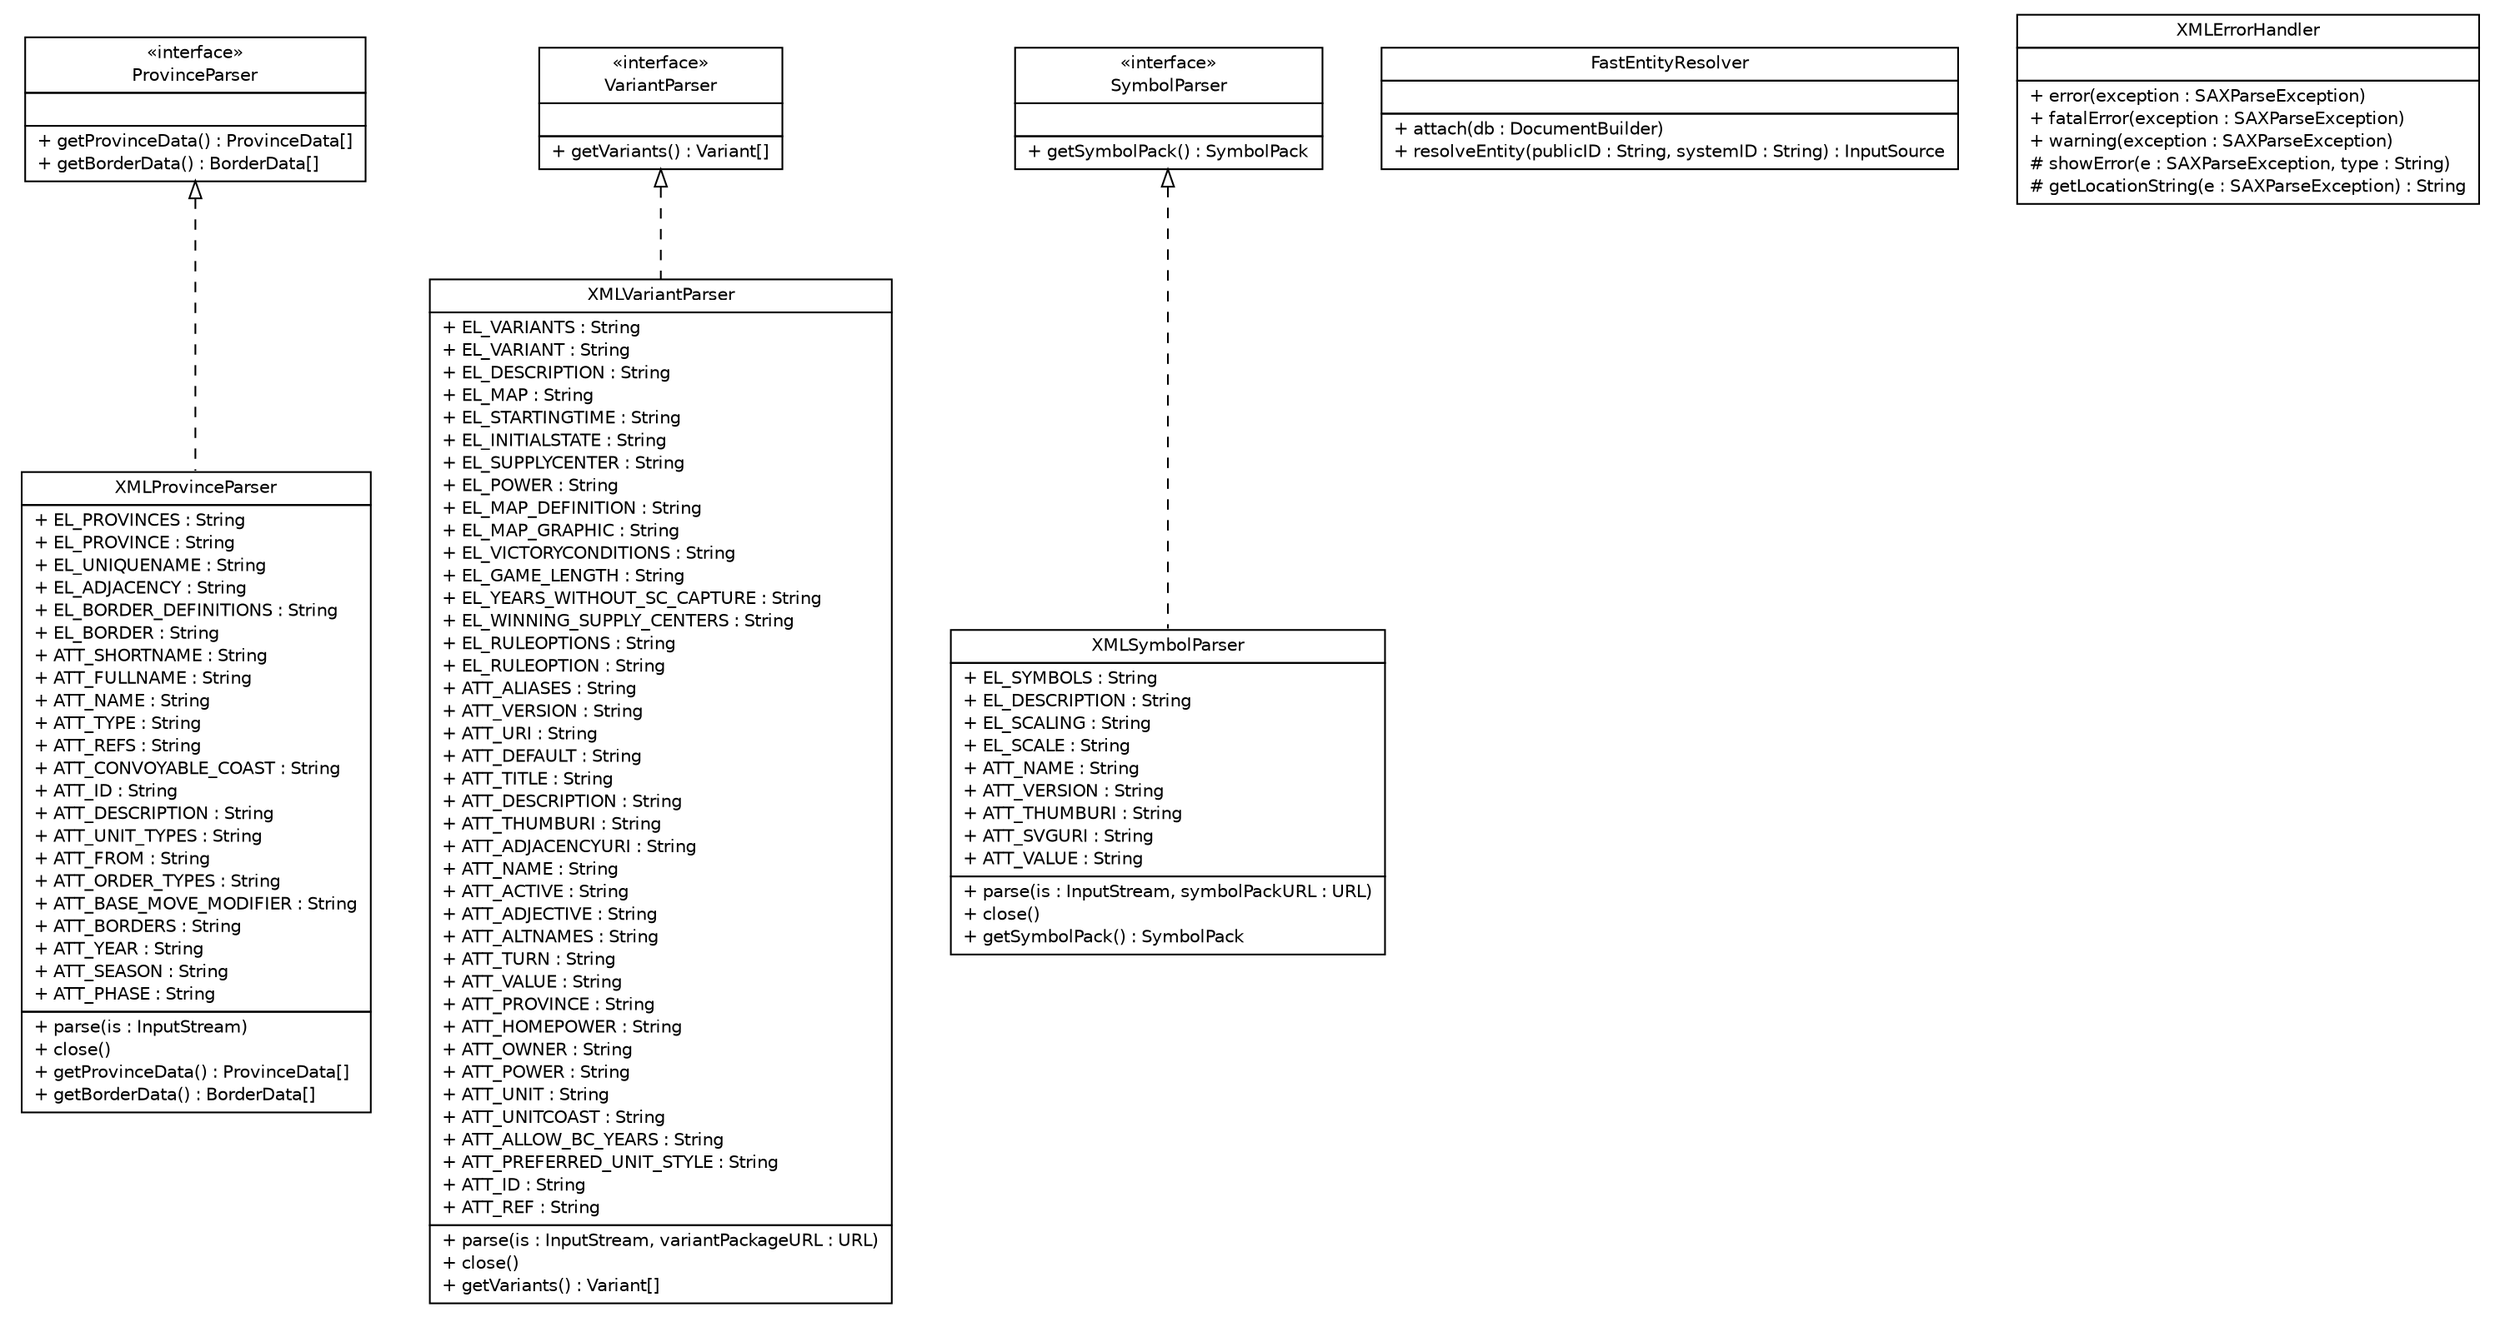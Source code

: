#!/usr/local/bin/dot
#
# Class diagram 
# Generated by UMLGraph version 5.2 (http://www.umlgraph.org/)
#

digraph G {
	edge [fontname="Helvetica",fontsize=10,labelfontname="Helvetica",labelfontsize=10];
	node [fontname="Helvetica",fontsize=10,shape=plaintext];
	nodesep=0.25;
	ranksep=0.5;
	// dip.world.variant.parser.ProvinceParser
	c928 [label=<<table title="dip.world.variant.parser.ProvinceParser" border="0" cellborder="1" cellspacing="0" cellpadding="2" port="p" href="./ProvinceParser.html">
		<tr><td><table border="0" cellspacing="0" cellpadding="1">
<tr><td align="center" balign="center"> &#171;interface&#187; </td></tr>
<tr><td align="center" balign="center"> ProvinceParser </td></tr>
		</table></td></tr>
		<tr><td><table border="0" cellspacing="0" cellpadding="1">
<tr><td align="left" balign="left">  </td></tr>
		</table></td></tr>
		<tr><td><table border="0" cellspacing="0" cellpadding="1">
<tr><td align="left" balign="left"> + getProvinceData() : ProvinceData[] </td></tr>
<tr><td align="left" balign="left"> + getBorderData() : BorderData[] </td></tr>
		</table></td></tr>
		</table>>, fontname="Helvetica", fontcolor="black", fontsize=10.0];
	// dip.world.variant.parser.XMLProvinceParser
	c929 [label=<<table title="dip.world.variant.parser.XMLProvinceParser" border="0" cellborder="1" cellspacing="0" cellpadding="2" port="p" href="./XMLProvinceParser.html">
		<tr><td><table border="0" cellspacing="0" cellpadding="1">
<tr><td align="center" balign="center"> XMLProvinceParser </td></tr>
		</table></td></tr>
		<tr><td><table border="0" cellspacing="0" cellpadding="1">
<tr><td align="left" balign="left"> + EL_PROVINCES : String </td></tr>
<tr><td align="left" balign="left"> + EL_PROVINCE : String </td></tr>
<tr><td align="left" balign="left"> + EL_UNIQUENAME : String </td></tr>
<tr><td align="left" balign="left"> + EL_ADJACENCY : String </td></tr>
<tr><td align="left" balign="left"> + EL_BORDER_DEFINITIONS : String </td></tr>
<tr><td align="left" balign="left"> + EL_BORDER : String </td></tr>
<tr><td align="left" balign="left"> + ATT_SHORTNAME : String </td></tr>
<tr><td align="left" balign="left"> + ATT_FULLNAME : String </td></tr>
<tr><td align="left" balign="left"> + ATT_NAME : String </td></tr>
<tr><td align="left" balign="left"> + ATT_TYPE : String </td></tr>
<tr><td align="left" balign="left"> + ATT_REFS : String </td></tr>
<tr><td align="left" balign="left"> + ATT_CONVOYABLE_COAST : String </td></tr>
<tr><td align="left" balign="left"> + ATT_ID : String </td></tr>
<tr><td align="left" balign="left"> + ATT_DESCRIPTION : String </td></tr>
<tr><td align="left" balign="left"> + ATT_UNIT_TYPES : String </td></tr>
<tr><td align="left" balign="left"> + ATT_FROM : String </td></tr>
<tr><td align="left" balign="left"> + ATT_ORDER_TYPES : String </td></tr>
<tr><td align="left" balign="left"> + ATT_BASE_MOVE_MODIFIER : String </td></tr>
<tr><td align="left" balign="left"> + ATT_BORDERS : String </td></tr>
<tr><td align="left" balign="left"> + ATT_YEAR : String </td></tr>
<tr><td align="left" balign="left"> + ATT_SEASON : String </td></tr>
<tr><td align="left" balign="left"> + ATT_PHASE : String </td></tr>
		</table></td></tr>
		<tr><td><table border="0" cellspacing="0" cellpadding="1">
<tr><td align="left" balign="left"> + parse(is : InputStream) </td></tr>
<tr><td align="left" balign="left"> + close() </td></tr>
<tr><td align="left" balign="left"> + getProvinceData() : ProvinceData[] </td></tr>
<tr><td align="left" balign="left"> + getBorderData() : BorderData[] </td></tr>
		</table></td></tr>
		</table>>, fontname="Helvetica", fontcolor="black", fontsize=10.0];
	// dip.world.variant.parser.XMLVariantParser
	c930 [label=<<table title="dip.world.variant.parser.XMLVariantParser" border="0" cellborder="1" cellspacing="0" cellpadding="2" port="p" href="./XMLVariantParser.html">
		<tr><td><table border="0" cellspacing="0" cellpadding="1">
<tr><td align="center" balign="center"> XMLVariantParser </td></tr>
		</table></td></tr>
		<tr><td><table border="0" cellspacing="0" cellpadding="1">
<tr><td align="left" balign="left"> + EL_VARIANTS : String </td></tr>
<tr><td align="left" balign="left"> + EL_VARIANT : String </td></tr>
<tr><td align="left" balign="left"> + EL_DESCRIPTION : String </td></tr>
<tr><td align="left" balign="left"> + EL_MAP : String </td></tr>
<tr><td align="left" balign="left"> + EL_STARTINGTIME : String </td></tr>
<tr><td align="left" balign="left"> + EL_INITIALSTATE : String </td></tr>
<tr><td align="left" balign="left"> + EL_SUPPLYCENTER : String </td></tr>
<tr><td align="left" balign="left"> + EL_POWER : String </td></tr>
<tr><td align="left" balign="left"> + EL_MAP_DEFINITION : String </td></tr>
<tr><td align="left" balign="left"> + EL_MAP_GRAPHIC : String </td></tr>
<tr><td align="left" balign="left"> + EL_VICTORYCONDITIONS : String </td></tr>
<tr><td align="left" balign="left"> + EL_GAME_LENGTH : String </td></tr>
<tr><td align="left" balign="left"> + EL_YEARS_WITHOUT_SC_CAPTURE : String </td></tr>
<tr><td align="left" balign="left"> + EL_WINNING_SUPPLY_CENTERS : String </td></tr>
<tr><td align="left" balign="left"> + EL_RULEOPTIONS : String </td></tr>
<tr><td align="left" balign="left"> + EL_RULEOPTION : String </td></tr>
<tr><td align="left" balign="left"> + ATT_ALIASES : String </td></tr>
<tr><td align="left" balign="left"> + ATT_VERSION : String </td></tr>
<tr><td align="left" balign="left"> + ATT_URI : String </td></tr>
<tr><td align="left" balign="left"> + ATT_DEFAULT : String </td></tr>
<tr><td align="left" balign="left"> + ATT_TITLE : String </td></tr>
<tr><td align="left" balign="left"> + ATT_DESCRIPTION : String </td></tr>
<tr><td align="left" balign="left"> + ATT_THUMBURI : String </td></tr>
<tr><td align="left" balign="left"> + ATT_ADJACENCYURI : String </td></tr>
<tr><td align="left" balign="left"> + ATT_NAME : String </td></tr>
<tr><td align="left" balign="left"> + ATT_ACTIVE : String </td></tr>
<tr><td align="left" balign="left"> + ATT_ADJECTIVE : String </td></tr>
<tr><td align="left" balign="left"> + ATT_ALTNAMES : String </td></tr>
<tr><td align="left" balign="left"> + ATT_TURN : String </td></tr>
<tr><td align="left" balign="left"> + ATT_VALUE : String </td></tr>
<tr><td align="left" balign="left"> + ATT_PROVINCE : String </td></tr>
<tr><td align="left" balign="left"> + ATT_HOMEPOWER : String </td></tr>
<tr><td align="left" balign="left"> + ATT_OWNER : String </td></tr>
<tr><td align="left" balign="left"> + ATT_POWER : String </td></tr>
<tr><td align="left" balign="left"> + ATT_UNIT : String </td></tr>
<tr><td align="left" balign="left"> + ATT_UNITCOAST : String </td></tr>
<tr><td align="left" balign="left"> + ATT_ALLOW_BC_YEARS : String </td></tr>
<tr><td align="left" balign="left"> + ATT_PREFERRED_UNIT_STYLE : String </td></tr>
<tr><td align="left" balign="left"> + ATT_ID : String </td></tr>
<tr><td align="left" balign="left"> + ATT_REF : String </td></tr>
		</table></td></tr>
		<tr><td><table border="0" cellspacing="0" cellpadding="1">
<tr><td align="left" balign="left"> + parse(is : InputStream, variantPackageURL : URL) </td></tr>
<tr><td align="left" balign="left"> + close() </td></tr>
<tr><td align="left" balign="left"> + getVariants() : Variant[] </td></tr>
		</table></td></tr>
		</table>>, fontname="Helvetica", fontcolor="black", fontsize=10.0];
	// dip.world.variant.parser.SymbolParser
	c931 [label=<<table title="dip.world.variant.parser.SymbolParser" border="0" cellborder="1" cellspacing="0" cellpadding="2" port="p" href="./SymbolParser.html">
		<tr><td><table border="0" cellspacing="0" cellpadding="1">
<tr><td align="center" balign="center"> &#171;interface&#187; </td></tr>
<tr><td align="center" balign="center"> SymbolParser </td></tr>
		</table></td></tr>
		<tr><td><table border="0" cellspacing="0" cellpadding="1">
<tr><td align="left" balign="left">  </td></tr>
		</table></td></tr>
		<tr><td><table border="0" cellspacing="0" cellpadding="1">
<tr><td align="left" balign="left"> + getSymbolPack() : SymbolPack </td></tr>
		</table></td></tr>
		</table>>, fontname="Helvetica", fontcolor="black", fontsize=10.0];
	// dip.world.variant.parser.FastEntityResolver
	c932 [label=<<table title="dip.world.variant.parser.FastEntityResolver" border="0" cellborder="1" cellspacing="0" cellpadding="2" port="p" href="./FastEntityResolver.html">
		<tr><td><table border="0" cellspacing="0" cellpadding="1">
<tr><td align="center" balign="center"> FastEntityResolver </td></tr>
		</table></td></tr>
		<tr><td><table border="0" cellspacing="0" cellpadding="1">
<tr><td align="left" balign="left">  </td></tr>
		</table></td></tr>
		<tr><td><table border="0" cellspacing="0" cellpadding="1">
<tr><td align="left" balign="left"> + attach(db : DocumentBuilder) </td></tr>
<tr><td align="left" balign="left"> + resolveEntity(publicID : String, systemID : String) : InputSource </td></tr>
		</table></td></tr>
		</table>>, fontname="Helvetica", fontcolor="black", fontsize=10.0];
	// dip.world.variant.parser.XMLErrorHandler
	c933 [label=<<table title="dip.world.variant.parser.XMLErrorHandler" border="0" cellborder="1" cellspacing="0" cellpadding="2" port="p" href="./XMLErrorHandler.html">
		<tr><td><table border="0" cellspacing="0" cellpadding="1">
<tr><td align="center" balign="center"> XMLErrorHandler </td></tr>
		</table></td></tr>
		<tr><td><table border="0" cellspacing="0" cellpadding="1">
<tr><td align="left" balign="left">  </td></tr>
		</table></td></tr>
		<tr><td><table border="0" cellspacing="0" cellpadding="1">
<tr><td align="left" balign="left"> + error(exception : SAXParseException) </td></tr>
<tr><td align="left" balign="left"> + fatalError(exception : SAXParseException) </td></tr>
<tr><td align="left" balign="left"> + warning(exception : SAXParseException) </td></tr>
<tr><td align="left" balign="left"> # showError(e : SAXParseException, type : String) </td></tr>
<tr><td align="left" balign="left"> # getLocationString(e : SAXParseException) : String </td></tr>
		</table></td></tr>
		</table>>, fontname="Helvetica", fontcolor="black", fontsize=10.0];
	// dip.world.variant.parser.VariantParser
	c934 [label=<<table title="dip.world.variant.parser.VariantParser" border="0" cellborder="1" cellspacing="0" cellpadding="2" port="p" href="./VariantParser.html">
		<tr><td><table border="0" cellspacing="0" cellpadding="1">
<tr><td align="center" balign="center"> &#171;interface&#187; </td></tr>
<tr><td align="center" balign="center"> VariantParser </td></tr>
		</table></td></tr>
		<tr><td><table border="0" cellspacing="0" cellpadding="1">
<tr><td align="left" balign="left">  </td></tr>
		</table></td></tr>
		<tr><td><table border="0" cellspacing="0" cellpadding="1">
<tr><td align="left" balign="left"> + getVariants() : Variant[] </td></tr>
		</table></td></tr>
		</table>>, fontname="Helvetica", fontcolor="black", fontsize=10.0];
	// dip.world.variant.parser.XMLSymbolParser
	c935 [label=<<table title="dip.world.variant.parser.XMLSymbolParser" border="0" cellborder="1" cellspacing="0" cellpadding="2" port="p" href="./XMLSymbolParser.html">
		<tr><td><table border="0" cellspacing="0" cellpadding="1">
<tr><td align="center" balign="center"> XMLSymbolParser </td></tr>
		</table></td></tr>
		<tr><td><table border="0" cellspacing="0" cellpadding="1">
<tr><td align="left" balign="left"> + EL_SYMBOLS : String </td></tr>
<tr><td align="left" balign="left"> + EL_DESCRIPTION : String </td></tr>
<tr><td align="left" balign="left"> + EL_SCALING : String </td></tr>
<tr><td align="left" balign="left"> + EL_SCALE : String </td></tr>
<tr><td align="left" balign="left"> + ATT_NAME : String </td></tr>
<tr><td align="left" balign="left"> + ATT_VERSION : String </td></tr>
<tr><td align="left" balign="left"> + ATT_THUMBURI : String </td></tr>
<tr><td align="left" balign="left"> + ATT_SVGURI : String </td></tr>
<tr><td align="left" balign="left"> + ATT_VALUE : String </td></tr>
		</table></td></tr>
		<tr><td><table border="0" cellspacing="0" cellpadding="1">
<tr><td align="left" balign="left"> + parse(is : InputStream, symbolPackURL : URL) </td></tr>
<tr><td align="left" balign="left"> + close() </td></tr>
<tr><td align="left" balign="left"> + getSymbolPack() : SymbolPack </td></tr>
		</table></td></tr>
		</table>>, fontname="Helvetica", fontcolor="black", fontsize=10.0];
	//dip.world.variant.parser.XMLProvinceParser implements dip.world.variant.parser.ProvinceParser
	c928:p -> c929:p [dir=back,arrowtail=empty,style=dashed];
	//dip.world.variant.parser.XMLVariantParser implements dip.world.variant.parser.VariantParser
	c934:p -> c930:p [dir=back,arrowtail=empty,style=dashed];
	//dip.world.variant.parser.XMLSymbolParser implements dip.world.variant.parser.SymbolParser
	c931:p -> c935:p [dir=back,arrowtail=empty,style=dashed];
}

